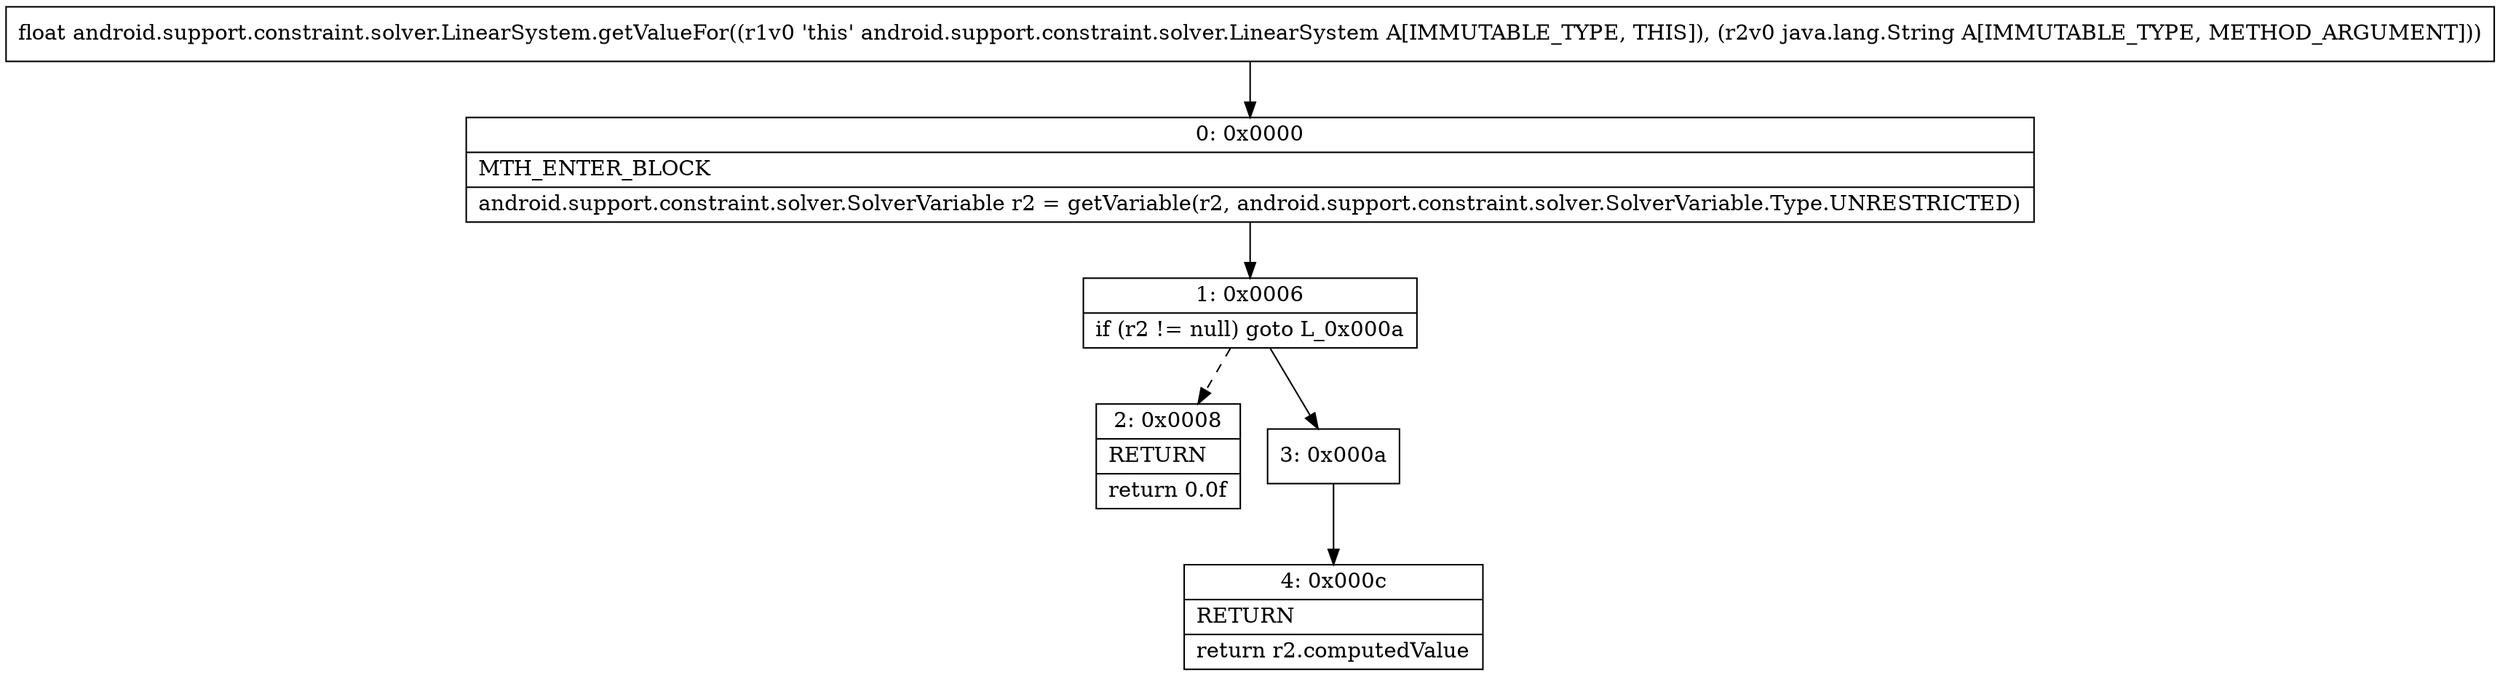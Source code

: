 digraph "CFG forandroid.support.constraint.solver.LinearSystem.getValueFor(Ljava\/lang\/String;)F" {
Node_0 [shape=record,label="{0\:\ 0x0000|MTH_ENTER_BLOCK\l|android.support.constraint.solver.SolverVariable r2 = getVariable(r2, android.support.constraint.solver.SolverVariable.Type.UNRESTRICTED)\l}"];
Node_1 [shape=record,label="{1\:\ 0x0006|if (r2 != null) goto L_0x000a\l}"];
Node_2 [shape=record,label="{2\:\ 0x0008|RETURN\l|return 0.0f\l}"];
Node_3 [shape=record,label="{3\:\ 0x000a}"];
Node_4 [shape=record,label="{4\:\ 0x000c|RETURN\l|return r2.computedValue\l}"];
MethodNode[shape=record,label="{float android.support.constraint.solver.LinearSystem.getValueFor((r1v0 'this' android.support.constraint.solver.LinearSystem A[IMMUTABLE_TYPE, THIS]), (r2v0 java.lang.String A[IMMUTABLE_TYPE, METHOD_ARGUMENT])) }"];
MethodNode -> Node_0;
Node_0 -> Node_1;
Node_1 -> Node_2[style=dashed];
Node_1 -> Node_3;
Node_3 -> Node_4;
}

